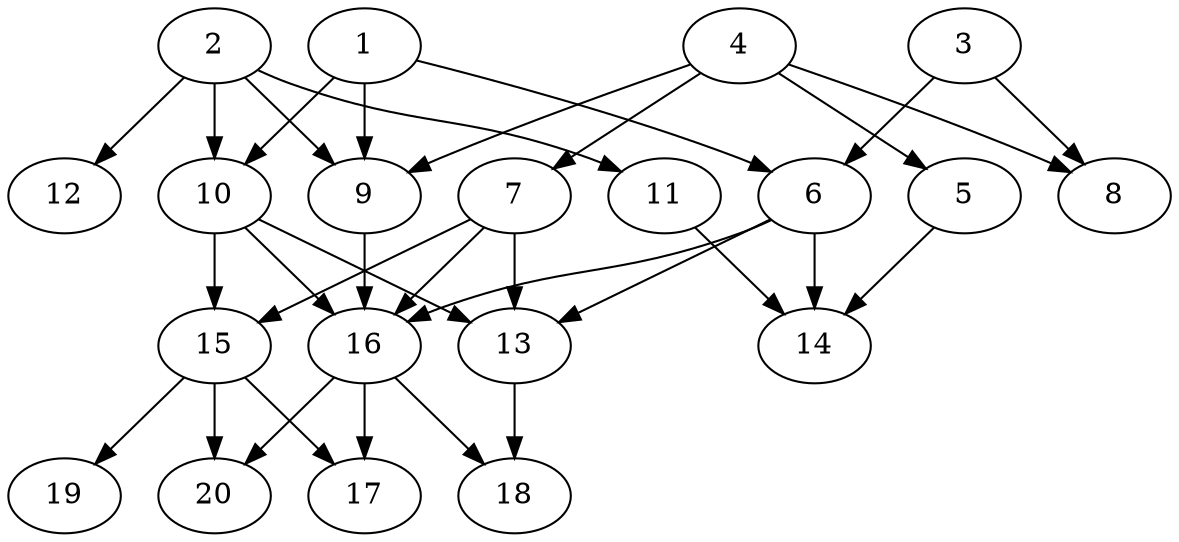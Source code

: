 // DAG automatically generated by daggen at Tue Jul 23 14:28:59 2019
// ./daggen --dot -n 20 --ccr 0.5 --fat 0.6 --regular 0.5 --density 0.7 --mindata 5242880 --maxdata 52428800 
digraph G {
  1 [size="60391424", alpha="0.18", expect_size="30195712"] 
  1 -> 6 [size ="30195712"]
  1 -> 9 [size ="30195712"]
  1 -> 10 [size ="30195712"]
  2 [size="93175808", alpha="0.10", expect_size="46587904"] 
  2 -> 9 [size ="46587904"]
  2 -> 10 [size ="46587904"]
  2 -> 11 [size ="46587904"]
  2 -> 12 [size ="46587904"]
  3 [size="84811776", alpha="0.14", expect_size="42405888"] 
  3 -> 6 [size ="42405888"]
  3 -> 8 [size ="42405888"]
  4 [size="84815872", alpha="0.13", expect_size="42407936"] 
  4 -> 5 [size ="42407936"]
  4 -> 7 [size ="42407936"]
  4 -> 8 [size ="42407936"]
  4 -> 9 [size ="42407936"]
  5 [size="40669184", alpha="0.08", expect_size="20334592"] 
  5 -> 14 [size ="20334592"]
  6 [size="33796096", alpha="0.19", expect_size="16898048"] 
  6 -> 13 [size ="16898048"]
  6 -> 14 [size ="16898048"]
  6 -> 16 [size ="16898048"]
  7 [size="80119808", alpha="0.00", expect_size="40059904"] 
  7 -> 13 [size ="40059904"]
  7 -> 15 [size ="40059904"]
  7 -> 16 [size ="40059904"]
  8 [size="28395520", alpha="0.16", expect_size="14197760"] 
  9 [size="92739584", alpha="0.06", expect_size="46369792"] 
  9 -> 16 [size ="46369792"]
  10 [size="21225472", alpha="0.09", expect_size="10612736"] 
  10 -> 13 [size ="10612736"]
  10 -> 15 [size ="10612736"]
  10 -> 16 [size ="10612736"]
  11 [size="78970880", alpha="0.12", expect_size="39485440"] 
  11 -> 14 [size ="39485440"]
  12 [size="67317760", alpha="0.03", expect_size="33658880"] 
  13 [size="18438144", alpha="0.20", expect_size="9219072"] 
  13 -> 18 [size ="9219072"]
  14 [size="85434368", alpha="0.19", expect_size="42717184"] 
  15 [size="52611072", alpha="0.11", expect_size="26305536"] 
  15 -> 17 [size ="26305536"]
  15 -> 19 [size ="26305536"]
  15 -> 20 [size ="26305536"]
  16 [size="90462208", alpha="0.15", expect_size="45231104"] 
  16 -> 17 [size ="45231104"]
  16 -> 18 [size ="45231104"]
  16 -> 20 [size ="45231104"]
  17 [size="87711744", alpha="0.08", expect_size="43855872"] 
  18 [size="87740416", alpha="0.03", expect_size="43870208"] 
  19 [size="67465216", alpha="0.01", expect_size="33732608"] 
  20 [size="93825024", alpha="0.18", expect_size="46912512"] 
}

